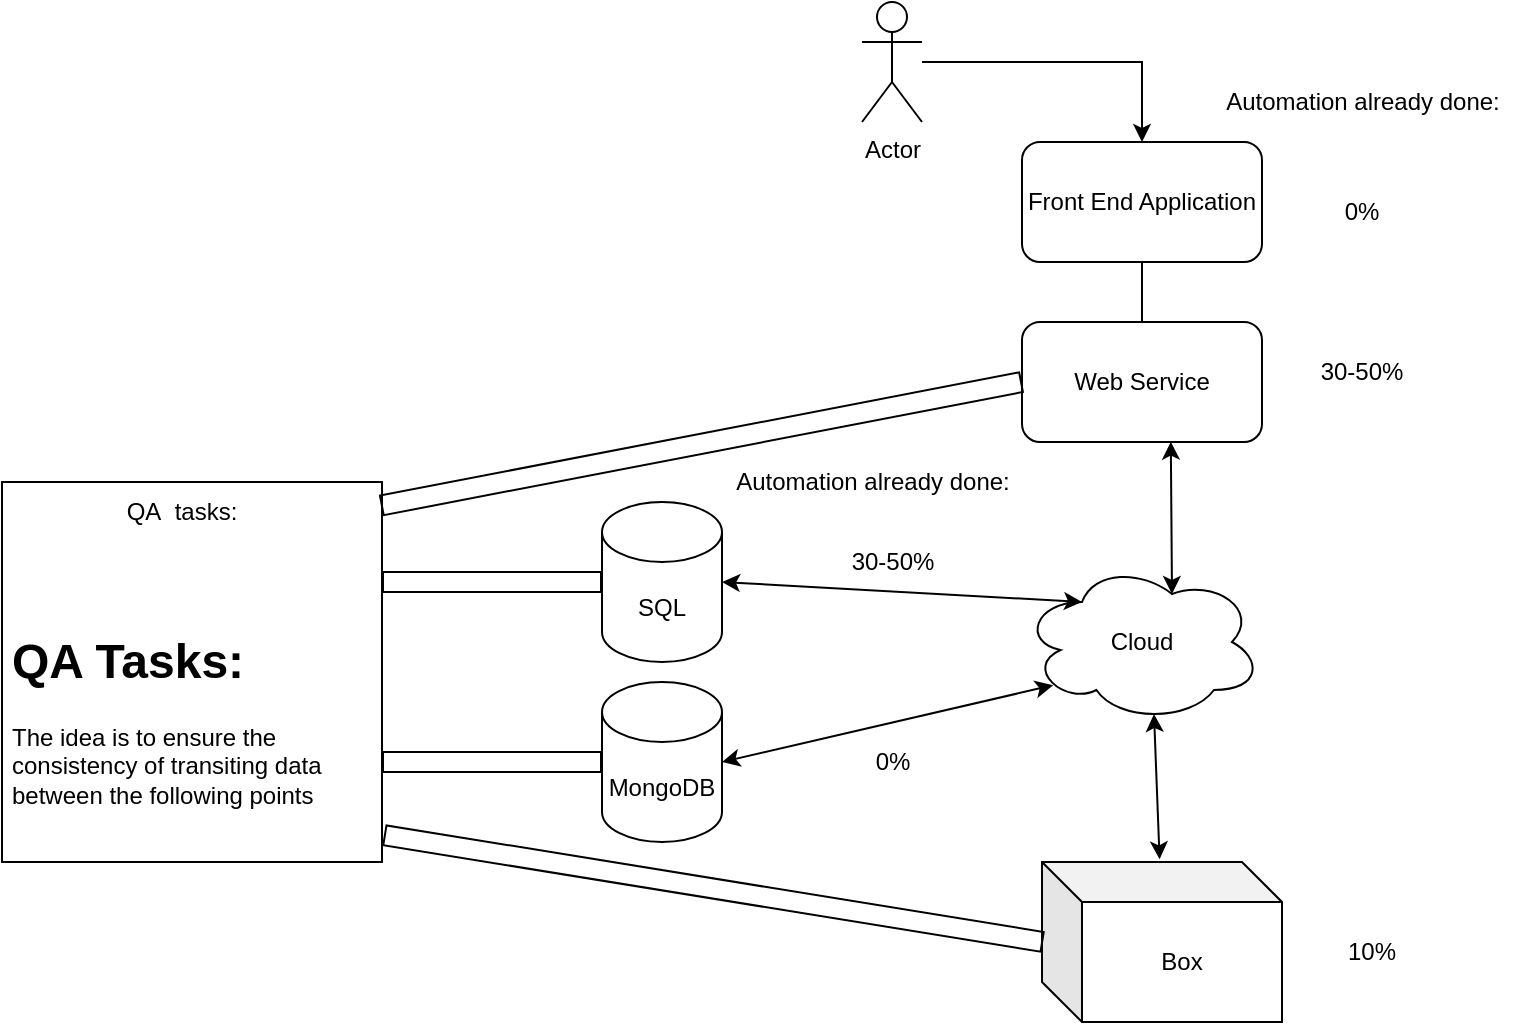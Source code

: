 <mxfile version="20.0.1" type="github">
  <diagram id="BBVn9Ozy_GyZHSGKIwdL" name="Page-1">
    <mxGraphModel dx="1865" dy="547" grid="1" gridSize="10" guides="1" tooltips="1" connect="1" arrows="1" fold="1" page="1" pageScale="1" pageWidth="827" pageHeight="1169" math="0" shadow="0">
      <root>
        <mxCell id="0" />
        <mxCell id="1" parent="0" />
        <mxCell id="jWT5g_k1tAhaqWM9EBht-1" value="Front End Application" style="rounded=1;whiteSpace=wrap;html=1;" parent="1" vertex="1">
          <mxGeometry x="310" y="110" width="120" height="60" as="geometry" />
        </mxCell>
        <mxCell id="jWT5g_k1tAhaqWM9EBht-2" value="Web Service" style="rounded=1;whiteSpace=wrap;html=1;" parent="1" vertex="1">
          <mxGeometry x="310" y="200" width="120" height="60" as="geometry" />
        </mxCell>
        <mxCell id="jWT5g_k1tAhaqWM9EBht-4" value="" style="edgeStyle=orthogonalEdgeStyle;rounded=0;orthogonalLoop=1;jettySize=auto;html=1;" parent="1" source="jWT5g_k1tAhaqWM9EBht-3" target="jWT5g_k1tAhaqWM9EBht-1" edge="1">
          <mxGeometry relative="1" as="geometry" />
        </mxCell>
        <mxCell id="jWT5g_k1tAhaqWM9EBht-3" value="Actor" style="shape=umlActor;verticalLabelPosition=bottom;verticalAlign=top;html=1;outlineConnect=0;" parent="1" vertex="1">
          <mxGeometry x="230" y="40" width="30" height="60" as="geometry" />
        </mxCell>
        <mxCell id="jWT5g_k1tAhaqWM9EBht-8" value="Cloud" style="ellipse;shape=cloud;whiteSpace=wrap;html=1;" parent="1" vertex="1">
          <mxGeometry x="310" y="320" width="120" height="80" as="geometry" />
        </mxCell>
        <mxCell id="jWT5g_k1tAhaqWM9EBht-9" value="SQL" style="shape=cylinder3;whiteSpace=wrap;html=1;boundedLbl=1;backgroundOutline=1;size=15;" parent="1" vertex="1">
          <mxGeometry x="100" y="290" width="60" height="80" as="geometry" />
        </mxCell>
        <mxCell id="jWT5g_k1tAhaqWM9EBht-10" value="MongoDB" style="shape=cylinder3;whiteSpace=wrap;html=1;boundedLbl=1;backgroundOutline=1;size=15;" parent="1" vertex="1">
          <mxGeometry x="100" y="380" width="60" height="80" as="geometry" />
        </mxCell>
        <mxCell id="jWT5g_k1tAhaqWM9EBht-11" value="Box" style="shape=cube;whiteSpace=wrap;html=1;boundedLbl=1;backgroundOutline=1;darkOpacity=0.05;darkOpacity2=0.1;" parent="1" vertex="1">
          <mxGeometry x="320" y="470" width="120" height="80" as="geometry" />
        </mxCell>
        <mxCell id="jWT5g_k1tAhaqWM9EBht-12" value="" style="endArrow=none;html=1;rounded=0;entryX=0.5;entryY=1;entryDx=0;entryDy=0;exitX=0.5;exitY=0;exitDx=0;exitDy=0;" parent="1" source="jWT5g_k1tAhaqWM9EBht-2" target="jWT5g_k1tAhaqWM9EBht-1" edge="1">
          <mxGeometry width="50" height="50" relative="1" as="geometry">
            <mxPoint x="320" y="260" as="sourcePoint" />
            <mxPoint x="370" y="210" as="targetPoint" />
          </mxGeometry>
        </mxCell>
        <mxCell id="jWT5g_k1tAhaqWM9EBht-13" value="" style="endArrow=classic;startArrow=classic;html=1;rounded=0;entryX=0.62;entryY=0.997;entryDx=0;entryDy=0;exitX=0.625;exitY=0.2;exitDx=0;exitDy=0;exitPerimeter=0;entryPerimeter=0;" parent="1" source="jWT5g_k1tAhaqWM9EBht-8" target="jWT5g_k1tAhaqWM9EBht-2" edge="1">
          <mxGeometry width="50" height="50" relative="1" as="geometry">
            <mxPoint x="320" y="260" as="sourcePoint" />
            <mxPoint x="370" y="210" as="targetPoint" />
          </mxGeometry>
        </mxCell>
        <mxCell id="jWT5g_k1tAhaqWM9EBht-14" value="" style="endArrow=classic;startArrow=classic;html=1;rounded=0;entryX=0.55;entryY=0.95;entryDx=0;entryDy=0;entryPerimeter=0;exitX=0.49;exitY=-0.017;exitDx=0;exitDy=0;exitPerimeter=0;" parent="1" source="jWT5g_k1tAhaqWM9EBht-11" target="jWT5g_k1tAhaqWM9EBht-8" edge="1">
          <mxGeometry width="50" height="50" relative="1" as="geometry">
            <mxPoint x="320" y="410" as="sourcePoint" />
            <mxPoint x="370" y="360" as="targetPoint" />
          </mxGeometry>
        </mxCell>
        <mxCell id="jWT5g_k1tAhaqWM9EBht-15" value="" style="endArrow=classic;html=1;rounded=0;exitX=1;exitY=0.5;exitDx=0;exitDy=0;exitPerimeter=0;entryX=0.25;entryY=0.25;entryDx=0;entryDy=0;entryPerimeter=0;startArrow=classic;startFill=1;endFill=1;" parent="1" source="jWT5g_k1tAhaqWM9EBht-9" target="jWT5g_k1tAhaqWM9EBht-8" edge="1">
          <mxGeometry width="50" height="50" relative="1" as="geometry">
            <mxPoint x="320" y="410" as="sourcePoint" />
            <mxPoint x="370" y="360" as="targetPoint" />
          </mxGeometry>
        </mxCell>
        <mxCell id="jWT5g_k1tAhaqWM9EBht-16" value="" style="endArrow=classic;html=1;rounded=0;exitX=1;exitY=0.5;exitDx=0;exitDy=0;exitPerimeter=0;entryX=0.13;entryY=0.77;entryDx=0;entryDy=0;entryPerimeter=0;startArrow=classic;startFill=1;endFill=1;" parent="1" source="jWT5g_k1tAhaqWM9EBht-10" target="jWT5g_k1tAhaqWM9EBht-8" edge="1">
          <mxGeometry width="50" height="50" relative="1" as="geometry">
            <mxPoint x="320" y="410" as="sourcePoint" />
            <mxPoint x="370" y="360" as="targetPoint" />
          </mxGeometry>
        </mxCell>
        <mxCell id="LM3yIXjnHnnbTc_fIncE-1" value="Automation already done:" style="text;html=1;align=center;verticalAlign=middle;resizable=0;points=[];autosize=1;strokeColor=none;fillColor=none;" vertex="1" parent="1">
          <mxGeometry x="160" y="270" width="150" height="20" as="geometry" />
        </mxCell>
        <mxCell id="LM3yIXjnHnnbTc_fIncE-2" value="30-50%" style="text;html=1;align=center;verticalAlign=middle;resizable=0;points=[];autosize=1;strokeColor=none;fillColor=none;" vertex="1" parent="1">
          <mxGeometry x="215" y="310" width="60" height="20" as="geometry" />
        </mxCell>
        <mxCell id="LM3yIXjnHnnbTc_fIncE-3" value="0%" style="text;html=1;align=center;verticalAlign=middle;resizable=0;points=[];autosize=1;strokeColor=none;fillColor=none;" vertex="1" parent="1">
          <mxGeometry x="230" y="410" width="30" height="20" as="geometry" />
        </mxCell>
        <mxCell id="LM3yIXjnHnnbTc_fIncE-4" value="10%" style="text;html=1;strokeColor=none;fillColor=none;align=center;verticalAlign=middle;whiteSpace=wrap;rounded=0;" vertex="1" parent="1">
          <mxGeometry x="455" y="500" width="60" height="30" as="geometry" />
        </mxCell>
        <mxCell id="LM3yIXjnHnnbTc_fIncE-5" value="0%" style="text;html=1;strokeColor=none;fillColor=none;align=center;verticalAlign=middle;whiteSpace=wrap;rounded=0;" vertex="1" parent="1">
          <mxGeometry x="450" y="130" width="60" height="30" as="geometry" />
        </mxCell>
        <mxCell id="LM3yIXjnHnnbTc_fIncE-6" value="30-50%" style="text;html=1;strokeColor=none;fillColor=none;align=center;verticalAlign=middle;whiteSpace=wrap;rounded=0;" vertex="1" parent="1">
          <mxGeometry x="450" y="210" width="60" height="30" as="geometry" />
        </mxCell>
        <mxCell id="LM3yIXjnHnnbTc_fIncE-7" value="&lt;span style=&quot;color: rgba(0, 0, 0, 0); font-family: monospace; font-size: 0px; text-align: start;&quot;&gt;%3CmxGraphModel%3E%3Croot%3E%3CmxCell%20id%3D%220%22%2F%3E%3CmxCell%20id%3D%221%22%20parent%3D%220%22%2F%3E%3CmxCell%20id%3D%222%22%20value%3D%22Automation%20already%20done%3A%22%20style%3D%22text%3Bhtml%3D1%3Balign%3Dcenter%3BverticalAlign%3Dmiddle%3Bresizable%3D0%3Bpoints%3D%5B%5D%3Bautosize%3D1%3BstrokeColor%3Dnone%3BfillColor%3Dnone%3B%22%20vertex%3D%221%22%20parent%3D%221%22%3E%3CmxGeometry%20x%3D%22160%22%20y%3D%22270%22%20width%3D%22150%22%20height%3D%2220%22%20as%3D%22geometry%22%2F%3E%3C%2FmxCell%3E%3C%2Froot%3E%3C%2FmxGraphModel%3E&lt;/span&gt;&lt;span style=&quot;color: rgba(0, 0, 0, 0); font-family: monospace; font-size: 0px; text-align: start;&quot;&gt;%3CmxGraphModel%3E%3Croot%3E%3CmxCell%20id%3D%220%22%2F%3E%3CmxCell%20id%3D%221%22%20parent%3D%220%22%2F%3E%3CmxCell%20id%3D%222%22%20value%3D%22Automation%20already%20done%3A%22%20style%3D%22text%3Bhtml%3D1%3Balign%3Dcenter%3BverticalAlign%3Dmiddle%3Bresizable%3D0%3Bpoints%3D%5B%5D%3Bautosize%3D1%3BstrokeColor%3Dnone%3BfillColor%3Dnone%3B%22%20vertex%3D%221%22%20parent%3D%221%22%3E%3CmxGeometry%20x%3D%22160%22%20y%3D%22270%22%20width%3D%22150%22%20height%3D%2220%22%20as%3D%22geometry%22%2F%3E%3C%2FmxCell%3E%3C%2Froot%3E%3C%2FmxGraphModel%3E&lt;/span&gt;" style="text;html=1;align=center;verticalAlign=middle;resizable=0;points=[];autosize=1;strokeColor=none;fillColor=none;" vertex="1" parent="1">
          <mxGeometry x="475" y="90" width="20" height="20" as="geometry" />
        </mxCell>
        <mxCell id="LM3yIXjnHnnbTc_fIncE-8" value="" style="rounded=0;whiteSpace=wrap;html=1;" vertex="1" parent="1">
          <mxGeometry x="-200" y="280" width="190" height="190" as="geometry" />
        </mxCell>
        <mxCell id="LM3yIXjnHnnbTc_fIncE-9" value="QA&amp;nbsp; tasks:" style="text;html=1;strokeColor=none;fillColor=none;align=center;verticalAlign=middle;whiteSpace=wrap;rounded=0;" vertex="1" parent="1">
          <mxGeometry x="-140" y="280" width="60" height="30" as="geometry" />
        </mxCell>
        <mxCell id="LM3yIXjnHnnbTc_fIncE-12" value="&lt;h1&gt;QA Tasks:&lt;/h1&gt;&lt;p&gt;The idea is to ensure the consistency of transiting data between the following points&lt;/p&gt;" style="text;html=1;strokeColor=none;fillColor=none;spacing=5;spacingTop=-20;whiteSpace=wrap;overflow=hidden;rounded=0;" vertex="1" parent="1">
          <mxGeometry x="-200" y="350" width="190" height="120" as="geometry" />
        </mxCell>
        <mxCell id="LM3yIXjnHnnbTc_fIncE-19" value="" style="shape=flexArrow;endArrow=none;startArrow=none;html=1;rounded=0;startFill=0;endFill=0;entryX=0;entryY=0.5;entryDx=0;entryDy=0;exitX=0.997;exitY=0.062;exitDx=0;exitDy=0;exitPerimeter=0;" edge="1" parent="1" source="LM3yIXjnHnnbTc_fIncE-8" target="jWT5g_k1tAhaqWM9EBht-2">
          <mxGeometry width="100" height="100" relative="1" as="geometry">
            <mxPoint x="40" y="380" as="sourcePoint" />
            <mxPoint x="140" y="280" as="targetPoint" />
          </mxGeometry>
        </mxCell>
        <mxCell id="LM3yIXjnHnnbTc_fIncE-20" value="" style="shape=flexArrow;endArrow=none;startArrow=none;html=1;rounded=0;startFill=0;endFill=0;entryX=0;entryY=0.5;entryDx=0;entryDy=0;entryPerimeter=0;" edge="1" parent="1" target="jWT5g_k1tAhaqWM9EBht-9">
          <mxGeometry width="100" height="100" relative="1" as="geometry">
            <mxPoint x="-10" y="330" as="sourcePoint" />
            <mxPoint x="320" y="280" as="targetPoint" />
          </mxGeometry>
        </mxCell>
        <mxCell id="LM3yIXjnHnnbTc_fIncE-21" value="" style="shape=flexArrow;endArrow=none;startArrow=none;html=1;rounded=0;startFill=0;endFill=0;entryX=0;entryY=0.5;entryDx=0;entryDy=0;entryPerimeter=0;" edge="1" parent="1" target="jWT5g_k1tAhaqWM9EBht-10">
          <mxGeometry width="100" height="100" relative="1" as="geometry">
            <mxPoint x="-10" y="420" as="sourcePoint" />
            <mxPoint x="50" y="409.5" as="targetPoint" />
          </mxGeometry>
        </mxCell>
        <mxCell id="LM3yIXjnHnnbTc_fIncE-22" value="" style="shape=flexArrow;endArrow=none;startArrow=none;html=1;rounded=0;startFill=0;endFill=0;entryX=0;entryY=0.5;entryDx=0;entryDy=0;exitX=1.005;exitY=0.888;exitDx=0;exitDy=0;exitPerimeter=0;" edge="1" parent="1" source="LM3yIXjnHnnbTc_fIncE-12">
          <mxGeometry width="100" height="100" relative="1" as="geometry">
            <mxPoint x="6.362e-14" y="571.78" as="sourcePoint" />
            <mxPoint x="320.57" y="510" as="targetPoint" />
          </mxGeometry>
        </mxCell>
        <mxCell id="LM3yIXjnHnnbTc_fIncE-23" value="Automation already done:" style="text;html=1;align=center;verticalAlign=middle;resizable=0;points=[];autosize=1;strokeColor=none;fillColor=none;" vertex="1" parent="1">
          <mxGeometry x="405" y="80" width="150" height="20" as="geometry" />
        </mxCell>
      </root>
    </mxGraphModel>
  </diagram>
</mxfile>
